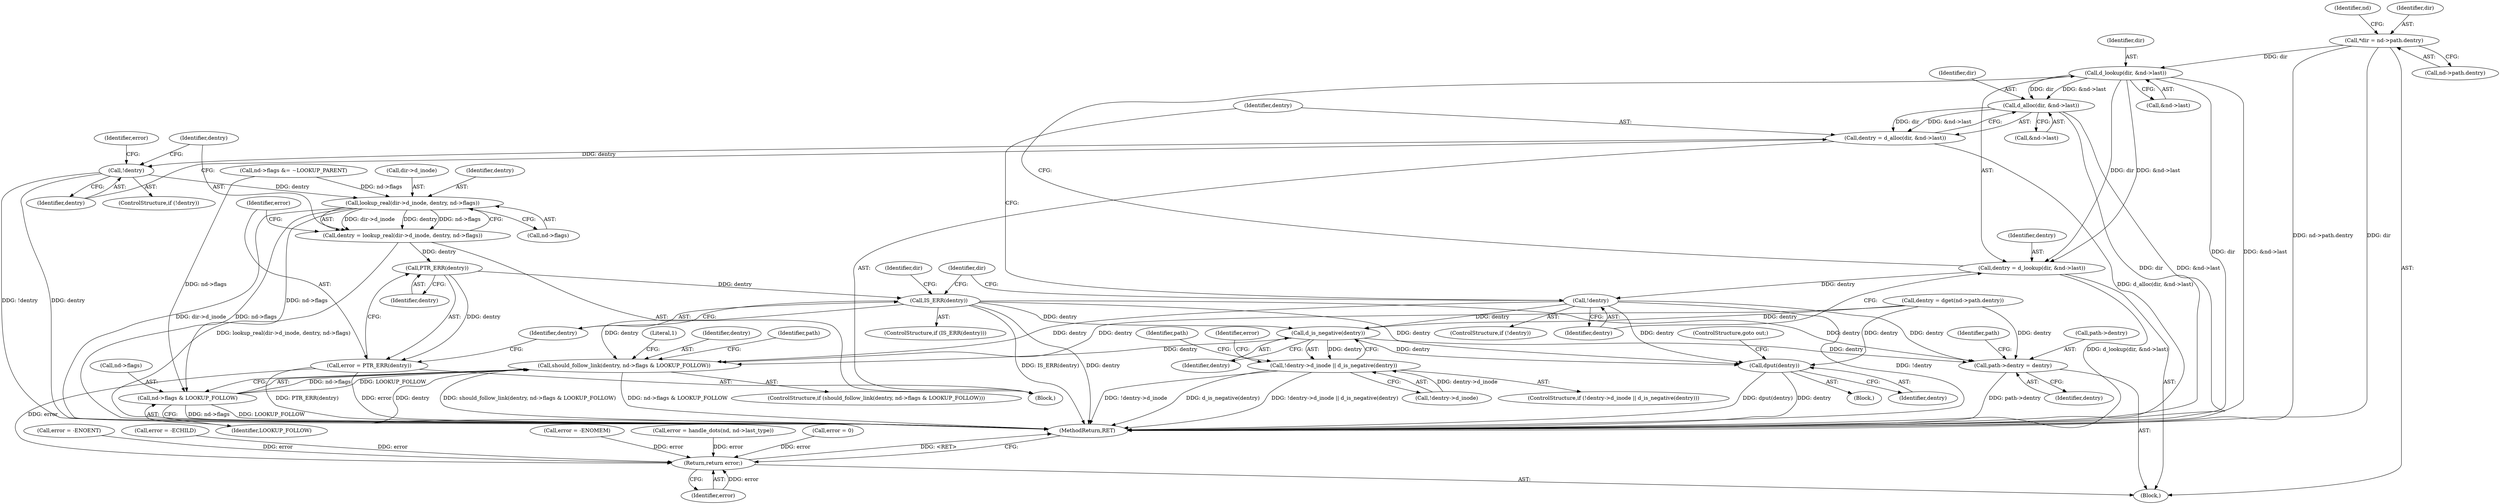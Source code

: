 digraph "0_linux_295dc39d941dc2ae53d5c170365af4c9d5c16212@pointer" {
"1000112" [label="(Call,*dir = nd->path.dentry)"];
"1000177" [label="(Call,d_lookup(dir, &nd->last))"];
"1000175" [label="(Call,dentry = d_lookup(dir, &nd->last))"];
"1000184" [label="(Call,!dentry)"];
"1000251" [label="(Call,d_is_negative(dentry))"];
"1000246" [label="(Call,!dentry->d_inode || d_is_negative(dentry))"];
"1000258" [label="(Call,dput(dentry))"];
"1000261" [label="(Call,path->dentry = dentry)"];
"1000277" [label="(Call,should_follow_link(dentry, nd->flags & LOOKUP_FOLLOW))"];
"1000189" [label="(Call,d_alloc(dir, &nd->last))"];
"1000187" [label="(Call,dentry = d_alloc(dir, &nd->last))"];
"1000196" [label="(Call,!dentry)"];
"1000213" [label="(Call,lookup_real(dir->d_inode, dentry, nd->flags))"];
"1000211" [label="(Call,dentry = lookup_real(dir->d_inode, dentry, nd->flags))"];
"1000223" [label="(Call,PTR_ERR(dentry))"];
"1000221" [label="(Call,error = PTR_ERR(dentry))"];
"1000294" [label="(Return,return error;)"];
"1000226" [label="(Call,IS_ERR(dentry))"];
"1000279" [label="(Call,nd->flags & LOOKUP_FOLLOW)"];
"1000122" [label="(Identifier,nd)"];
"1000296" [label="(MethodReturn,RET)"];
"1000226" [label="(Call,IS_ERR(dentry))"];
"1000175" [label="(Call,dentry = d_lookup(dir, &nd->last))"];
"1000186" [label="(Block,)"];
"1000222" [label="(Identifier,error)"];
"1000263" [label="(Identifier,path)"];
"1000295" [label="(Identifier,error)"];
"1000105" [label="(Block,)"];
"1000217" [label="(Identifier,dentry)"];
"1000184" [label="(Call,!dentry)"];
"1000176" [label="(Identifier,dentry)"];
"1000251" [label="(Call,d_is_negative(dentry))"];
"1000255" [label="(Identifier,error)"];
"1000159" [label="(Call,dentry = dget(nd->path.dentry))"];
"1000136" [label="(Call,nd->flags &= ~LOOKUP_PARENT)"];
"1000191" [label="(Call,&nd->last)"];
"1000177" [label="(Call,d_lookup(dir, &nd->last))"];
"1000247" [label="(Call,!dentry->d_inode)"];
"1000183" [label="(ControlStructure,if (!dentry))"];
"1000246" [label="(Call,!dentry->d_inode || d_is_negative(dentry))"];
"1000254" [label="(Call,error = -ENOENT)"];
"1000233" [label="(Identifier,dir)"];
"1000285" [label="(Literal,1)"];
"1000253" [label="(Block,)"];
"1000278" [label="(Identifier,dentry)"];
"1000131" [label="(Call,error = -ECHILD)"];
"1000241" [label="(Identifier,dir)"];
"1000276" [label="(ControlStructure,if (should_follow_link(dentry, nd->flags & LOOKUP_FOLLOW)))"];
"1000190" [label="(Identifier,dir)"];
"1000260" [label="(ControlStructure,goto out;)"];
"1000213" [label="(Call,lookup_real(dir->d_inode, dentry, nd->flags))"];
"1000280" [label="(Call,nd->flags)"];
"1000221" [label="(Call,error = PTR_ERR(dentry))"];
"1000258" [label="(Call,dput(dentry))"];
"1000112" [label="(Call,*dir = nd->path.dentry)"];
"1000114" [label="(Call,nd->path.dentry)"];
"1000211" [label="(Call,dentry = lookup_real(dir->d_inode, dentry, nd->flags))"];
"1000245" [label="(ControlStructure,if (!dentry->d_inode || d_is_negative(dentry)))"];
"1000287" [label="(Identifier,path)"];
"1000185" [label="(Identifier,dentry)"];
"1000212" [label="(Identifier,dentry)"];
"1000200" [label="(Identifier,error)"];
"1000225" [label="(ControlStructure,if (IS_ERR(dentry)))"];
"1000197" [label="(Identifier,dentry)"];
"1000223" [label="(Call,PTR_ERR(dentry))"];
"1000189" [label="(Call,d_alloc(dir, &nd->last))"];
"1000179" [label="(Call,&nd->last)"];
"1000262" [label="(Call,path->dentry)"];
"1000195" [label="(ControlStructure,if (!dentry))"];
"1000277" [label="(Call,should_follow_link(dentry, nd->flags & LOOKUP_FOLLOW))"];
"1000265" [label="(Identifier,dentry)"];
"1000279" [label="(Call,nd->flags & LOOKUP_FOLLOW)"];
"1000113" [label="(Identifier,dir)"];
"1000178" [label="(Identifier,dir)"];
"1000199" [label="(Call,error = -ENOMEM)"];
"1000196" [label="(Call,!dentry)"];
"1000149" [label="(Call,error = handle_dots(nd, nd->last_type))"];
"1000187" [label="(Call,dentry = d_alloc(dir, &nd->last))"];
"1000283" [label="(Identifier,LOOKUP_FOLLOW)"];
"1000259" [label="(Identifier,dentry)"];
"1000294" [label="(Return,return error;)"];
"1000288" [label="(Call,error = 0)"];
"1000188" [label="(Identifier,dentry)"];
"1000224" [label="(Identifier,dentry)"];
"1000268" [label="(Identifier,path)"];
"1000218" [label="(Call,nd->flags)"];
"1000252" [label="(Identifier,dentry)"];
"1000214" [label="(Call,dir->d_inode)"];
"1000227" [label="(Identifier,dentry)"];
"1000261" [label="(Call,path->dentry = dentry)"];
"1000112" -> "1000105"  [label="AST: "];
"1000112" -> "1000114"  [label="CFG: "];
"1000113" -> "1000112"  [label="AST: "];
"1000114" -> "1000112"  [label="AST: "];
"1000122" -> "1000112"  [label="CFG: "];
"1000112" -> "1000296"  [label="DDG: nd->path.dentry"];
"1000112" -> "1000296"  [label="DDG: dir"];
"1000112" -> "1000177"  [label="DDG: dir"];
"1000177" -> "1000175"  [label="AST: "];
"1000177" -> "1000179"  [label="CFG: "];
"1000178" -> "1000177"  [label="AST: "];
"1000179" -> "1000177"  [label="AST: "];
"1000175" -> "1000177"  [label="CFG: "];
"1000177" -> "1000296"  [label="DDG: dir"];
"1000177" -> "1000296"  [label="DDG: &nd->last"];
"1000177" -> "1000175"  [label="DDG: dir"];
"1000177" -> "1000175"  [label="DDG: &nd->last"];
"1000177" -> "1000189"  [label="DDG: dir"];
"1000177" -> "1000189"  [label="DDG: &nd->last"];
"1000175" -> "1000105"  [label="AST: "];
"1000176" -> "1000175"  [label="AST: "];
"1000185" -> "1000175"  [label="CFG: "];
"1000175" -> "1000296"  [label="DDG: d_lookup(dir, &nd->last)"];
"1000175" -> "1000184"  [label="DDG: dentry"];
"1000184" -> "1000183"  [label="AST: "];
"1000184" -> "1000185"  [label="CFG: "];
"1000185" -> "1000184"  [label="AST: "];
"1000188" -> "1000184"  [label="CFG: "];
"1000241" -> "1000184"  [label="CFG: "];
"1000184" -> "1000296"  [label="DDG: !dentry"];
"1000184" -> "1000251"  [label="DDG: dentry"];
"1000184" -> "1000258"  [label="DDG: dentry"];
"1000184" -> "1000261"  [label="DDG: dentry"];
"1000184" -> "1000277"  [label="DDG: dentry"];
"1000251" -> "1000246"  [label="AST: "];
"1000251" -> "1000252"  [label="CFG: "];
"1000252" -> "1000251"  [label="AST: "];
"1000246" -> "1000251"  [label="CFG: "];
"1000251" -> "1000246"  [label="DDG: dentry"];
"1000226" -> "1000251"  [label="DDG: dentry"];
"1000159" -> "1000251"  [label="DDG: dentry"];
"1000251" -> "1000258"  [label="DDG: dentry"];
"1000251" -> "1000261"  [label="DDG: dentry"];
"1000251" -> "1000277"  [label="DDG: dentry"];
"1000246" -> "1000245"  [label="AST: "];
"1000246" -> "1000247"  [label="CFG: "];
"1000247" -> "1000246"  [label="AST: "];
"1000255" -> "1000246"  [label="CFG: "];
"1000263" -> "1000246"  [label="CFG: "];
"1000246" -> "1000296"  [label="DDG: d_is_negative(dentry)"];
"1000246" -> "1000296"  [label="DDG: !dentry->d_inode || d_is_negative(dentry)"];
"1000246" -> "1000296"  [label="DDG: !dentry->d_inode"];
"1000247" -> "1000246"  [label="DDG: dentry->d_inode"];
"1000258" -> "1000253"  [label="AST: "];
"1000258" -> "1000259"  [label="CFG: "];
"1000259" -> "1000258"  [label="AST: "];
"1000260" -> "1000258"  [label="CFG: "];
"1000258" -> "1000296"  [label="DDG: dentry"];
"1000258" -> "1000296"  [label="DDG: dput(dentry)"];
"1000226" -> "1000258"  [label="DDG: dentry"];
"1000159" -> "1000258"  [label="DDG: dentry"];
"1000261" -> "1000105"  [label="AST: "];
"1000261" -> "1000265"  [label="CFG: "];
"1000262" -> "1000261"  [label="AST: "];
"1000265" -> "1000261"  [label="AST: "];
"1000268" -> "1000261"  [label="CFG: "];
"1000261" -> "1000296"  [label="DDG: path->dentry"];
"1000226" -> "1000261"  [label="DDG: dentry"];
"1000159" -> "1000261"  [label="DDG: dentry"];
"1000277" -> "1000276"  [label="AST: "];
"1000277" -> "1000279"  [label="CFG: "];
"1000278" -> "1000277"  [label="AST: "];
"1000279" -> "1000277"  [label="AST: "];
"1000285" -> "1000277"  [label="CFG: "];
"1000287" -> "1000277"  [label="CFG: "];
"1000277" -> "1000296"  [label="DDG: dentry"];
"1000277" -> "1000296"  [label="DDG: should_follow_link(dentry, nd->flags & LOOKUP_FOLLOW)"];
"1000277" -> "1000296"  [label="DDG: nd->flags & LOOKUP_FOLLOW"];
"1000226" -> "1000277"  [label="DDG: dentry"];
"1000159" -> "1000277"  [label="DDG: dentry"];
"1000279" -> "1000277"  [label="DDG: nd->flags"];
"1000279" -> "1000277"  [label="DDG: LOOKUP_FOLLOW"];
"1000189" -> "1000187"  [label="AST: "];
"1000189" -> "1000191"  [label="CFG: "];
"1000190" -> "1000189"  [label="AST: "];
"1000191" -> "1000189"  [label="AST: "];
"1000187" -> "1000189"  [label="CFG: "];
"1000189" -> "1000296"  [label="DDG: dir"];
"1000189" -> "1000296"  [label="DDG: &nd->last"];
"1000189" -> "1000187"  [label="DDG: dir"];
"1000189" -> "1000187"  [label="DDG: &nd->last"];
"1000187" -> "1000186"  [label="AST: "];
"1000188" -> "1000187"  [label="AST: "];
"1000197" -> "1000187"  [label="CFG: "];
"1000187" -> "1000296"  [label="DDG: d_alloc(dir, &nd->last)"];
"1000187" -> "1000196"  [label="DDG: dentry"];
"1000196" -> "1000195"  [label="AST: "];
"1000196" -> "1000197"  [label="CFG: "];
"1000197" -> "1000196"  [label="AST: "];
"1000200" -> "1000196"  [label="CFG: "];
"1000212" -> "1000196"  [label="CFG: "];
"1000196" -> "1000296"  [label="DDG: dentry"];
"1000196" -> "1000296"  [label="DDG: !dentry"];
"1000196" -> "1000213"  [label="DDG: dentry"];
"1000213" -> "1000211"  [label="AST: "];
"1000213" -> "1000218"  [label="CFG: "];
"1000214" -> "1000213"  [label="AST: "];
"1000217" -> "1000213"  [label="AST: "];
"1000218" -> "1000213"  [label="AST: "];
"1000211" -> "1000213"  [label="CFG: "];
"1000213" -> "1000296"  [label="DDG: dir->d_inode"];
"1000213" -> "1000296"  [label="DDG: nd->flags"];
"1000213" -> "1000211"  [label="DDG: dir->d_inode"];
"1000213" -> "1000211"  [label="DDG: dentry"];
"1000213" -> "1000211"  [label="DDG: nd->flags"];
"1000136" -> "1000213"  [label="DDG: nd->flags"];
"1000213" -> "1000279"  [label="DDG: nd->flags"];
"1000211" -> "1000186"  [label="AST: "];
"1000212" -> "1000211"  [label="AST: "];
"1000222" -> "1000211"  [label="CFG: "];
"1000211" -> "1000296"  [label="DDG: lookup_real(dir->d_inode, dentry, nd->flags)"];
"1000211" -> "1000223"  [label="DDG: dentry"];
"1000223" -> "1000221"  [label="AST: "];
"1000223" -> "1000224"  [label="CFG: "];
"1000224" -> "1000223"  [label="AST: "];
"1000221" -> "1000223"  [label="CFG: "];
"1000223" -> "1000221"  [label="DDG: dentry"];
"1000223" -> "1000226"  [label="DDG: dentry"];
"1000221" -> "1000186"  [label="AST: "];
"1000222" -> "1000221"  [label="AST: "];
"1000227" -> "1000221"  [label="CFG: "];
"1000221" -> "1000296"  [label="DDG: PTR_ERR(dentry)"];
"1000221" -> "1000296"  [label="DDG: error"];
"1000221" -> "1000294"  [label="DDG: error"];
"1000294" -> "1000105"  [label="AST: "];
"1000294" -> "1000295"  [label="CFG: "];
"1000295" -> "1000294"  [label="AST: "];
"1000296" -> "1000294"  [label="CFG: "];
"1000294" -> "1000296"  [label="DDG: <RET>"];
"1000295" -> "1000294"  [label="DDG: error"];
"1000199" -> "1000294"  [label="DDG: error"];
"1000254" -> "1000294"  [label="DDG: error"];
"1000131" -> "1000294"  [label="DDG: error"];
"1000288" -> "1000294"  [label="DDG: error"];
"1000149" -> "1000294"  [label="DDG: error"];
"1000226" -> "1000225"  [label="AST: "];
"1000226" -> "1000227"  [label="CFG: "];
"1000227" -> "1000226"  [label="AST: "];
"1000233" -> "1000226"  [label="CFG: "];
"1000241" -> "1000226"  [label="CFG: "];
"1000226" -> "1000296"  [label="DDG: IS_ERR(dentry)"];
"1000226" -> "1000296"  [label="DDG: dentry"];
"1000279" -> "1000283"  [label="CFG: "];
"1000280" -> "1000279"  [label="AST: "];
"1000283" -> "1000279"  [label="AST: "];
"1000279" -> "1000296"  [label="DDG: nd->flags"];
"1000279" -> "1000296"  [label="DDG: LOOKUP_FOLLOW"];
"1000136" -> "1000279"  [label="DDG: nd->flags"];
}
